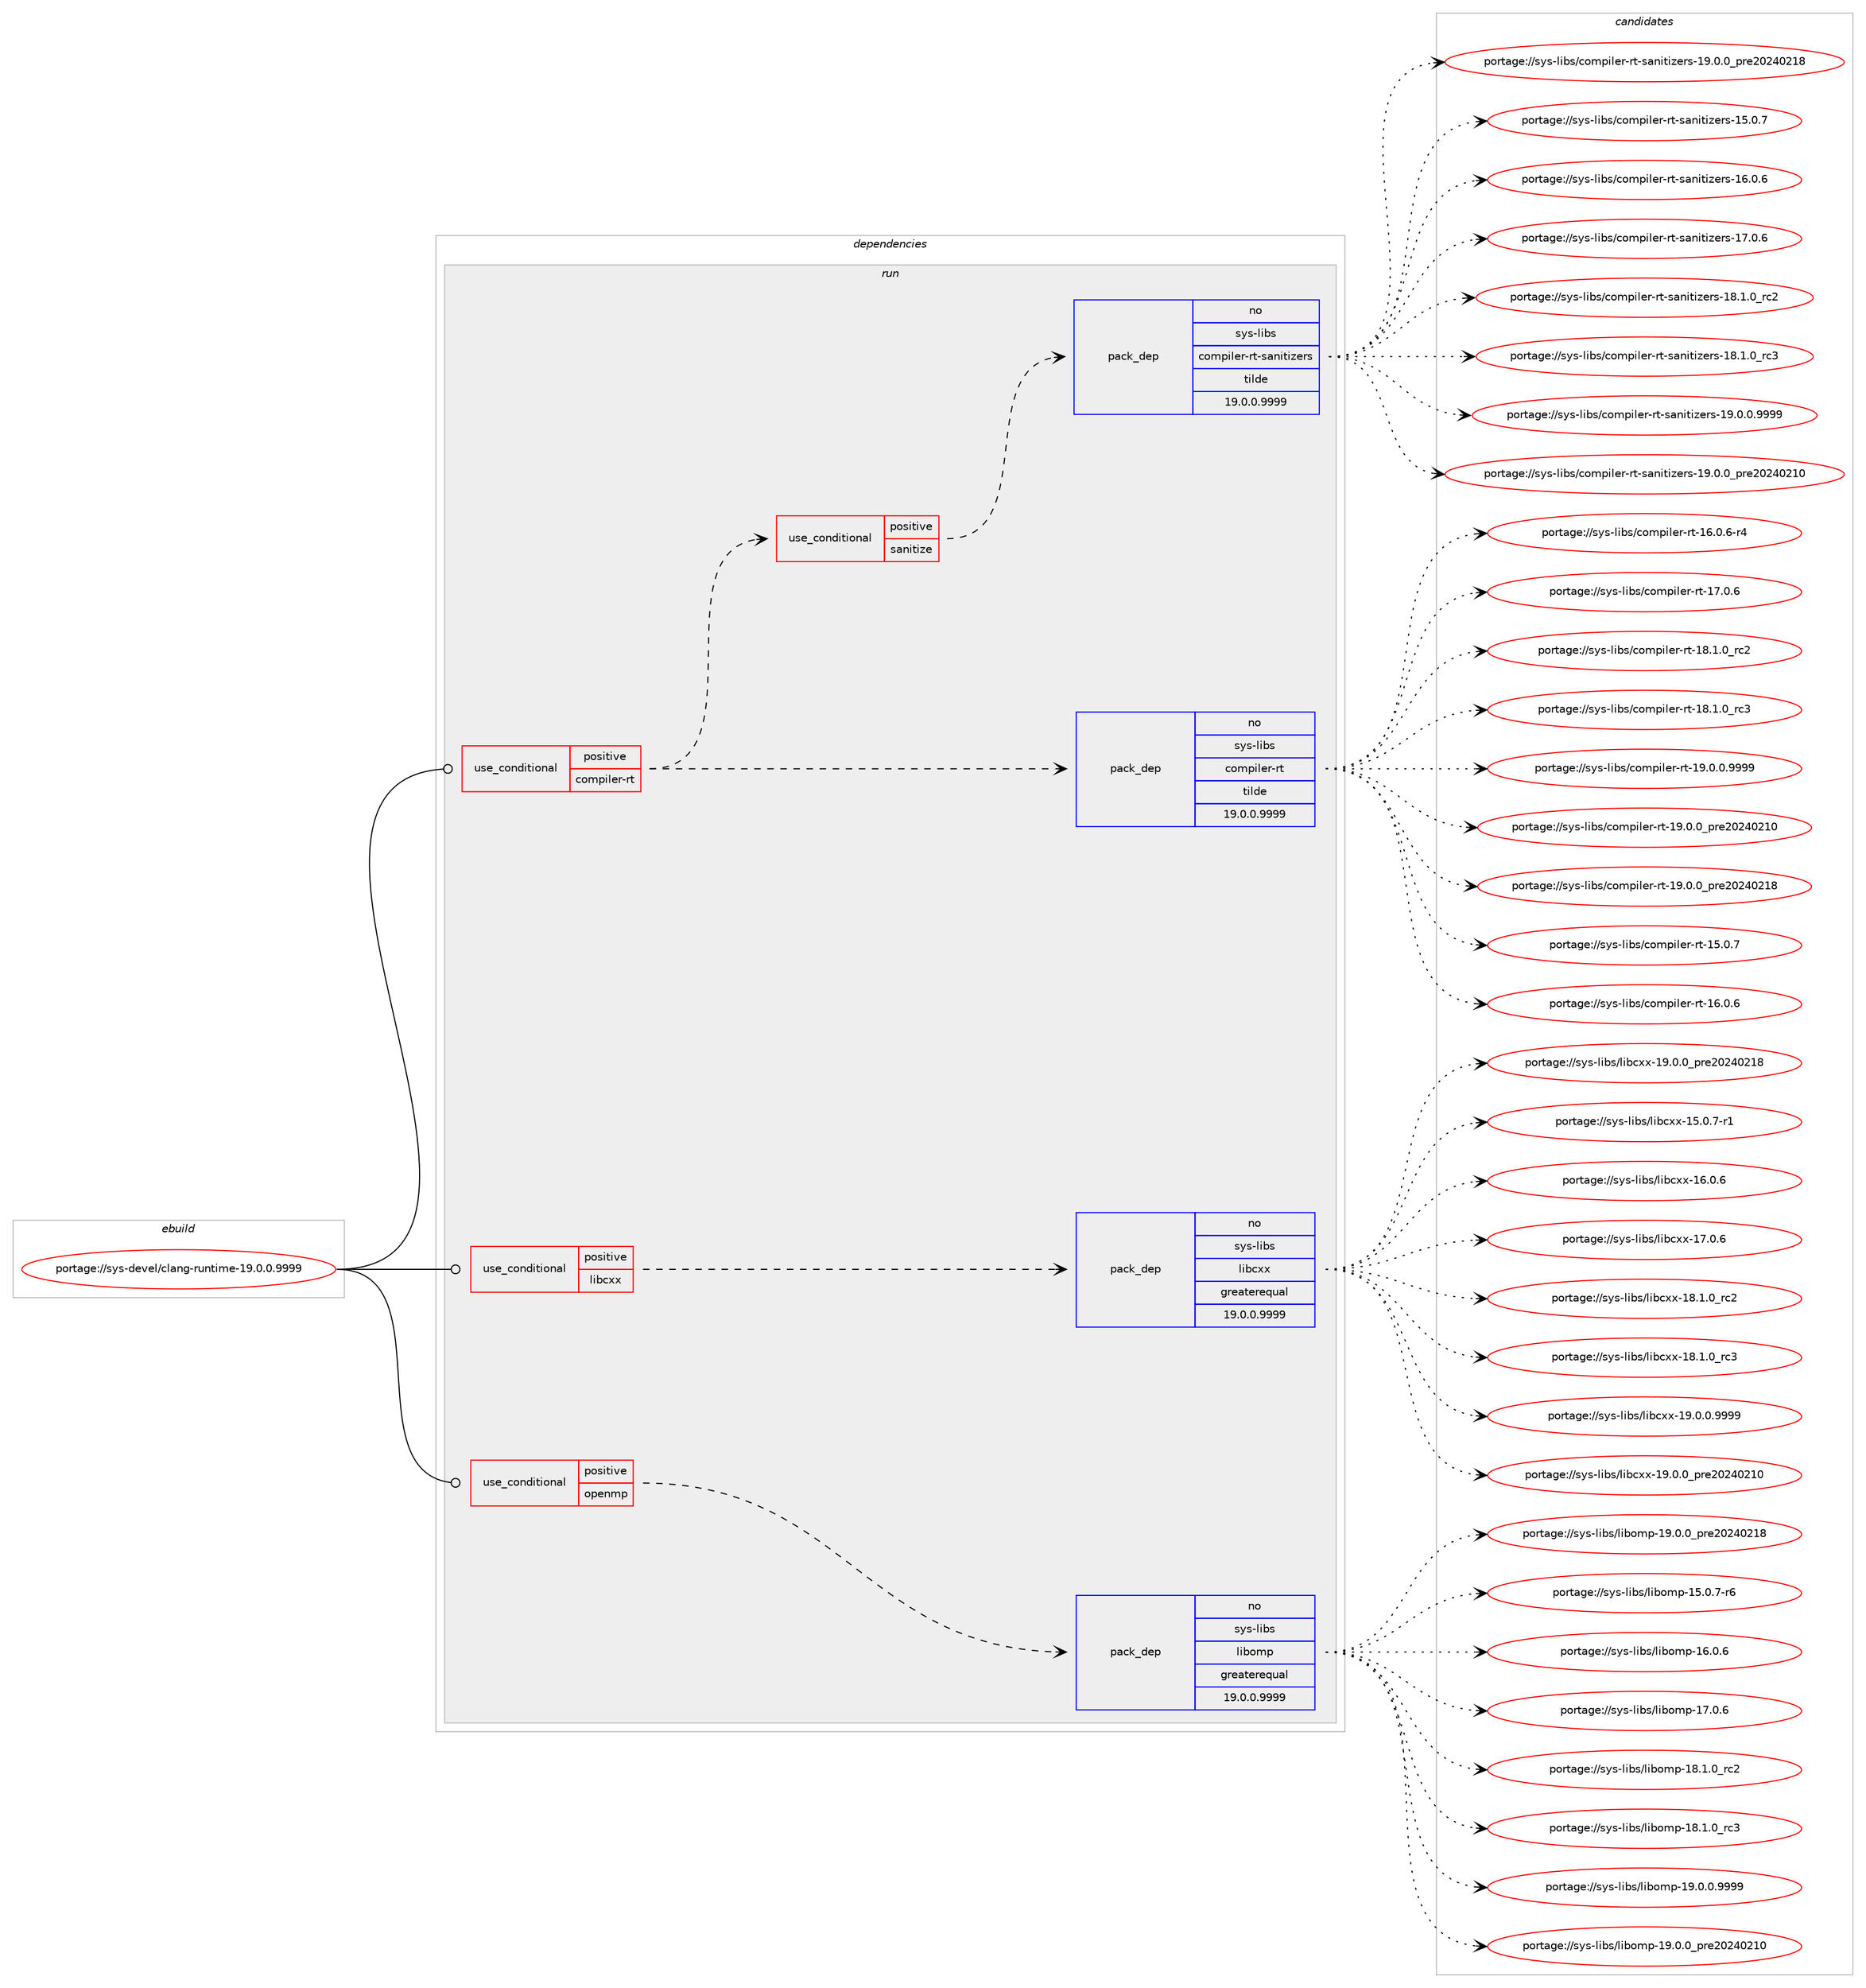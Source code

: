 digraph prolog {

# *************
# Graph options
# *************

newrank=true;
concentrate=true;
compound=true;
graph [rankdir=LR,fontname=Helvetica,fontsize=10,ranksep=1.5];#, ranksep=2.5, nodesep=0.2];
edge  [arrowhead=vee];
node  [fontname=Helvetica,fontsize=10];

# **********
# The ebuild
# **********

subgraph cluster_leftcol {
color=gray;
rank=same;
label=<<i>ebuild</i>>;
id [label="portage://sys-devel/clang-runtime-19.0.0.9999", color=red, width=4, href="../sys-devel/clang-runtime-19.0.0.9999.svg"];
}

# ****************
# The dependencies
# ****************

subgraph cluster_midcol {
color=gray;
label=<<i>dependencies</i>>;
subgraph cluster_compile {
fillcolor="#eeeeee";
style=filled;
label=<<i>compile</i>>;
}
subgraph cluster_compileandrun {
fillcolor="#eeeeee";
style=filled;
label=<<i>compile and run</i>>;
}
subgraph cluster_run {
fillcolor="#eeeeee";
style=filled;
label=<<i>run</i>>;
subgraph cond14244 {
dependency21152 [label=<<TABLE BORDER="0" CELLBORDER="1" CELLSPACING="0" CELLPADDING="4"><TR><TD ROWSPAN="3" CELLPADDING="10">use_conditional</TD></TR><TR><TD>positive</TD></TR><TR><TD>compiler-rt</TD></TR></TABLE>>, shape=none, color=red];
subgraph pack6722 {
dependency21153 [label=<<TABLE BORDER="0" CELLBORDER="1" CELLSPACING="0" CELLPADDING="4" WIDTH="220"><TR><TD ROWSPAN="6" CELLPADDING="30">pack_dep</TD></TR><TR><TD WIDTH="110">no</TD></TR><TR><TD>sys-libs</TD></TR><TR><TD>compiler-rt</TD></TR><TR><TD>tilde</TD></TR><TR><TD>19.0.0.9999</TD></TR></TABLE>>, shape=none, color=blue];
}
dependency21152:e -> dependency21153:w [weight=20,style="dashed",arrowhead="vee"];
subgraph cond14245 {
dependency21154 [label=<<TABLE BORDER="0" CELLBORDER="1" CELLSPACING="0" CELLPADDING="4"><TR><TD ROWSPAN="3" CELLPADDING="10">use_conditional</TD></TR><TR><TD>positive</TD></TR><TR><TD>sanitize</TD></TR></TABLE>>, shape=none, color=red];
subgraph pack6723 {
dependency21155 [label=<<TABLE BORDER="0" CELLBORDER="1" CELLSPACING="0" CELLPADDING="4" WIDTH="220"><TR><TD ROWSPAN="6" CELLPADDING="30">pack_dep</TD></TR><TR><TD WIDTH="110">no</TD></TR><TR><TD>sys-libs</TD></TR><TR><TD>compiler-rt-sanitizers</TD></TR><TR><TD>tilde</TD></TR><TR><TD>19.0.0.9999</TD></TR></TABLE>>, shape=none, color=blue];
}
dependency21154:e -> dependency21155:w [weight=20,style="dashed",arrowhead="vee"];
}
dependency21152:e -> dependency21154:w [weight=20,style="dashed",arrowhead="vee"];
}
id:e -> dependency21152:w [weight=20,style="solid",arrowhead="odot"];
subgraph cond14246 {
dependency21156 [label=<<TABLE BORDER="0" CELLBORDER="1" CELLSPACING="0" CELLPADDING="4"><TR><TD ROWSPAN="3" CELLPADDING="10">use_conditional</TD></TR><TR><TD>positive</TD></TR><TR><TD>libcxx</TD></TR></TABLE>>, shape=none, color=red];
subgraph pack6724 {
dependency21157 [label=<<TABLE BORDER="0" CELLBORDER="1" CELLSPACING="0" CELLPADDING="4" WIDTH="220"><TR><TD ROWSPAN="6" CELLPADDING="30">pack_dep</TD></TR><TR><TD WIDTH="110">no</TD></TR><TR><TD>sys-libs</TD></TR><TR><TD>libcxx</TD></TR><TR><TD>greaterequal</TD></TR><TR><TD>19.0.0.9999</TD></TR></TABLE>>, shape=none, color=blue];
}
dependency21156:e -> dependency21157:w [weight=20,style="dashed",arrowhead="vee"];
}
id:e -> dependency21156:w [weight=20,style="solid",arrowhead="odot"];
subgraph cond14247 {
dependency21158 [label=<<TABLE BORDER="0" CELLBORDER="1" CELLSPACING="0" CELLPADDING="4"><TR><TD ROWSPAN="3" CELLPADDING="10">use_conditional</TD></TR><TR><TD>positive</TD></TR><TR><TD>openmp</TD></TR></TABLE>>, shape=none, color=red];
subgraph pack6725 {
dependency21159 [label=<<TABLE BORDER="0" CELLBORDER="1" CELLSPACING="0" CELLPADDING="4" WIDTH="220"><TR><TD ROWSPAN="6" CELLPADDING="30">pack_dep</TD></TR><TR><TD WIDTH="110">no</TD></TR><TR><TD>sys-libs</TD></TR><TR><TD>libomp</TD></TR><TR><TD>greaterequal</TD></TR><TR><TD>19.0.0.9999</TD></TR></TABLE>>, shape=none, color=blue];
}
dependency21158:e -> dependency21159:w [weight=20,style="dashed",arrowhead="vee"];
}
id:e -> dependency21158:w [weight=20,style="solid",arrowhead="odot"];
}
}

# **************
# The candidates
# **************

subgraph cluster_choices {
rank=same;
color=gray;
label=<<i>candidates</i>>;

subgraph choice6722 {
color=black;
nodesep=1;
choice115121115451081059811547991111091121051081011144511411645495346484655 [label="portage://sys-libs/compiler-rt-15.0.7", color=red, width=4,href="../sys-libs/compiler-rt-15.0.7.svg"];
choice115121115451081059811547991111091121051081011144511411645495446484654 [label="portage://sys-libs/compiler-rt-16.0.6", color=red, width=4,href="../sys-libs/compiler-rt-16.0.6.svg"];
choice1151211154510810598115479911110911210510810111445114116454954464846544511452 [label="portage://sys-libs/compiler-rt-16.0.6-r4", color=red, width=4,href="../sys-libs/compiler-rt-16.0.6-r4.svg"];
choice115121115451081059811547991111091121051081011144511411645495546484654 [label="portage://sys-libs/compiler-rt-17.0.6", color=red, width=4,href="../sys-libs/compiler-rt-17.0.6.svg"];
choice115121115451081059811547991111091121051081011144511411645495646494648951149950 [label="portage://sys-libs/compiler-rt-18.1.0_rc2", color=red, width=4,href="../sys-libs/compiler-rt-18.1.0_rc2.svg"];
choice115121115451081059811547991111091121051081011144511411645495646494648951149951 [label="portage://sys-libs/compiler-rt-18.1.0_rc3", color=red, width=4,href="../sys-libs/compiler-rt-18.1.0_rc3.svg"];
choice1151211154510810598115479911110911210510810111445114116454957464846484657575757 [label="portage://sys-libs/compiler-rt-19.0.0.9999", color=red, width=4,href="../sys-libs/compiler-rt-19.0.0.9999.svg"];
choice115121115451081059811547991111091121051081011144511411645495746484648951121141015048505248504948 [label="portage://sys-libs/compiler-rt-19.0.0_pre20240210", color=red, width=4,href="../sys-libs/compiler-rt-19.0.0_pre20240210.svg"];
choice115121115451081059811547991111091121051081011144511411645495746484648951121141015048505248504956 [label="portage://sys-libs/compiler-rt-19.0.0_pre20240218", color=red, width=4,href="../sys-libs/compiler-rt-19.0.0_pre20240218.svg"];
dependency21153:e -> choice115121115451081059811547991111091121051081011144511411645495346484655:w [style=dotted,weight="100"];
dependency21153:e -> choice115121115451081059811547991111091121051081011144511411645495446484654:w [style=dotted,weight="100"];
dependency21153:e -> choice1151211154510810598115479911110911210510810111445114116454954464846544511452:w [style=dotted,weight="100"];
dependency21153:e -> choice115121115451081059811547991111091121051081011144511411645495546484654:w [style=dotted,weight="100"];
dependency21153:e -> choice115121115451081059811547991111091121051081011144511411645495646494648951149950:w [style=dotted,weight="100"];
dependency21153:e -> choice115121115451081059811547991111091121051081011144511411645495646494648951149951:w [style=dotted,weight="100"];
dependency21153:e -> choice1151211154510810598115479911110911210510810111445114116454957464846484657575757:w [style=dotted,weight="100"];
dependency21153:e -> choice115121115451081059811547991111091121051081011144511411645495746484648951121141015048505248504948:w [style=dotted,weight="100"];
dependency21153:e -> choice115121115451081059811547991111091121051081011144511411645495746484648951121141015048505248504956:w [style=dotted,weight="100"];
}
subgraph choice6723 {
color=black;
nodesep=1;
choice1151211154510810598115479911110911210510810111445114116451159711010511610512210111411545495346484655 [label="portage://sys-libs/compiler-rt-sanitizers-15.0.7", color=red, width=4,href="../sys-libs/compiler-rt-sanitizers-15.0.7.svg"];
choice1151211154510810598115479911110911210510810111445114116451159711010511610512210111411545495446484654 [label="portage://sys-libs/compiler-rt-sanitizers-16.0.6", color=red, width=4,href="../sys-libs/compiler-rt-sanitizers-16.0.6.svg"];
choice1151211154510810598115479911110911210510810111445114116451159711010511610512210111411545495546484654 [label="portage://sys-libs/compiler-rt-sanitizers-17.0.6", color=red, width=4,href="../sys-libs/compiler-rt-sanitizers-17.0.6.svg"];
choice1151211154510810598115479911110911210510810111445114116451159711010511610512210111411545495646494648951149950 [label="portage://sys-libs/compiler-rt-sanitizers-18.1.0_rc2", color=red, width=4,href="../sys-libs/compiler-rt-sanitizers-18.1.0_rc2.svg"];
choice1151211154510810598115479911110911210510810111445114116451159711010511610512210111411545495646494648951149951 [label="portage://sys-libs/compiler-rt-sanitizers-18.1.0_rc3", color=red, width=4,href="../sys-libs/compiler-rt-sanitizers-18.1.0_rc3.svg"];
choice11512111545108105981154799111109112105108101114451141164511597110105116105122101114115454957464846484657575757 [label="portage://sys-libs/compiler-rt-sanitizers-19.0.0.9999", color=red, width=4,href="../sys-libs/compiler-rt-sanitizers-19.0.0.9999.svg"];
choice1151211154510810598115479911110911210510810111445114116451159711010511610512210111411545495746484648951121141015048505248504948 [label="portage://sys-libs/compiler-rt-sanitizers-19.0.0_pre20240210", color=red, width=4,href="../sys-libs/compiler-rt-sanitizers-19.0.0_pre20240210.svg"];
choice1151211154510810598115479911110911210510810111445114116451159711010511610512210111411545495746484648951121141015048505248504956 [label="portage://sys-libs/compiler-rt-sanitizers-19.0.0_pre20240218", color=red, width=4,href="../sys-libs/compiler-rt-sanitizers-19.0.0_pre20240218.svg"];
dependency21155:e -> choice1151211154510810598115479911110911210510810111445114116451159711010511610512210111411545495346484655:w [style=dotted,weight="100"];
dependency21155:e -> choice1151211154510810598115479911110911210510810111445114116451159711010511610512210111411545495446484654:w [style=dotted,weight="100"];
dependency21155:e -> choice1151211154510810598115479911110911210510810111445114116451159711010511610512210111411545495546484654:w [style=dotted,weight="100"];
dependency21155:e -> choice1151211154510810598115479911110911210510810111445114116451159711010511610512210111411545495646494648951149950:w [style=dotted,weight="100"];
dependency21155:e -> choice1151211154510810598115479911110911210510810111445114116451159711010511610512210111411545495646494648951149951:w [style=dotted,weight="100"];
dependency21155:e -> choice11512111545108105981154799111109112105108101114451141164511597110105116105122101114115454957464846484657575757:w [style=dotted,weight="100"];
dependency21155:e -> choice1151211154510810598115479911110911210510810111445114116451159711010511610512210111411545495746484648951121141015048505248504948:w [style=dotted,weight="100"];
dependency21155:e -> choice1151211154510810598115479911110911210510810111445114116451159711010511610512210111411545495746484648951121141015048505248504956:w [style=dotted,weight="100"];
}
subgraph choice6724 {
color=black;
nodesep=1;
choice1151211154510810598115471081059899120120454953464846554511449 [label="portage://sys-libs/libcxx-15.0.7-r1", color=red, width=4,href="../sys-libs/libcxx-15.0.7-r1.svg"];
choice115121115451081059811547108105989912012045495446484654 [label="portage://sys-libs/libcxx-16.0.6", color=red, width=4,href="../sys-libs/libcxx-16.0.6.svg"];
choice115121115451081059811547108105989912012045495546484654 [label="portage://sys-libs/libcxx-17.0.6", color=red, width=4,href="../sys-libs/libcxx-17.0.6.svg"];
choice115121115451081059811547108105989912012045495646494648951149950 [label="portage://sys-libs/libcxx-18.1.0_rc2", color=red, width=4,href="../sys-libs/libcxx-18.1.0_rc2.svg"];
choice115121115451081059811547108105989912012045495646494648951149951 [label="portage://sys-libs/libcxx-18.1.0_rc3", color=red, width=4,href="../sys-libs/libcxx-18.1.0_rc3.svg"];
choice1151211154510810598115471081059899120120454957464846484657575757 [label="portage://sys-libs/libcxx-19.0.0.9999", color=red, width=4,href="../sys-libs/libcxx-19.0.0.9999.svg"];
choice115121115451081059811547108105989912012045495746484648951121141015048505248504948 [label="portage://sys-libs/libcxx-19.0.0_pre20240210", color=red, width=4,href="../sys-libs/libcxx-19.0.0_pre20240210.svg"];
choice115121115451081059811547108105989912012045495746484648951121141015048505248504956 [label="portage://sys-libs/libcxx-19.0.0_pre20240218", color=red, width=4,href="../sys-libs/libcxx-19.0.0_pre20240218.svg"];
dependency21157:e -> choice1151211154510810598115471081059899120120454953464846554511449:w [style=dotted,weight="100"];
dependency21157:e -> choice115121115451081059811547108105989912012045495446484654:w [style=dotted,weight="100"];
dependency21157:e -> choice115121115451081059811547108105989912012045495546484654:w [style=dotted,weight="100"];
dependency21157:e -> choice115121115451081059811547108105989912012045495646494648951149950:w [style=dotted,weight="100"];
dependency21157:e -> choice115121115451081059811547108105989912012045495646494648951149951:w [style=dotted,weight="100"];
dependency21157:e -> choice1151211154510810598115471081059899120120454957464846484657575757:w [style=dotted,weight="100"];
dependency21157:e -> choice115121115451081059811547108105989912012045495746484648951121141015048505248504948:w [style=dotted,weight="100"];
dependency21157:e -> choice115121115451081059811547108105989912012045495746484648951121141015048505248504956:w [style=dotted,weight="100"];
}
subgraph choice6725 {
color=black;
nodesep=1;
choice11512111545108105981154710810598111109112454953464846554511454 [label="portage://sys-libs/libomp-15.0.7-r6", color=red, width=4,href="../sys-libs/libomp-15.0.7-r6.svg"];
choice1151211154510810598115471081059811110911245495446484654 [label="portage://sys-libs/libomp-16.0.6", color=red, width=4,href="../sys-libs/libomp-16.0.6.svg"];
choice1151211154510810598115471081059811110911245495546484654 [label="portage://sys-libs/libomp-17.0.6", color=red, width=4,href="../sys-libs/libomp-17.0.6.svg"];
choice1151211154510810598115471081059811110911245495646494648951149950 [label="portage://sys-libs/libomp-18.1.0_rc2", color=red, width=4,href="../sys-libs/libomp-18.1.0_rc2.svg"];
choice1151211154510810598115471081059811110911245495646494648951149951 [label="portage://sys-libs/libomp-18.1.0_rc3", color=red, width=4,href="../sys-libs/libomp-18.1.0_rc3.svg"];
choice11512111545108105981154710810598111109112454957464846484657575757 [label="portage://sys-libs/libomp-19.0.0.9999", color=red, width=4,href="../sys-libs/libomp-19.0.0.9999.svg"];
choice1151211154510810598115471081059811110911245495746484648951121141015048505248504948 [label="portage://sys-libs/libomp-19.0.0_pre20240210", color=red, width=4,href="../sys-libs/libomp-19.0.0_pre20240210.svg"];
choice1151211154510810598115471081059811110911245495746484648951121141015048505248504956 [label="portage://sys-libs/libomp-19.0.0_pre20240218", color=red, width=4,href="../sys-libs/libomp-19.0.0_pre20240218.svg"];
dependency21159:e -> choice11512111545108105981154710810598111109112454953464846554511454:w [style=dotted,weight="100"];
dependency21159:e -> choice1151211154510810598115471081059811110911245495446484654:w [style=dotted,weight="100"];
dependency21159:e -> choice1151211154510810598115471081059811110911245495546484654:w [style=dotted,weight="100"];
dependency21159:e -> choice1151211154510810598115471081059811110911245495646494648951149950:w [style=dotted,weight="100"];
dependency21159:e -> choice1151211154510810598115471081059811110911245495646494648951149951:w [style=dotted,weight="100"];
dependency21159:e -> choice11512111545108105981154710810598111109112454957464846484657575757:w [style=dotted,weight="100"];
dependency21159:e -> choice1151211154510810598115471081059811110911245495746484648951121141015048505248504948:w [style=dotted,weight="100"];
dependency21159:e -> choice1151211154510810598115471081059811110911245495746484648951121141015048505248504956:w [style=dotted,weight="100"];
}
}

}
